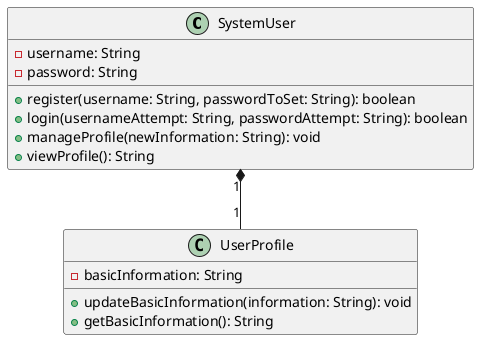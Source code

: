 @startuml

class SystemUser {
  - username: String
  - password: String
  + register(username: String, passwordToSet: String): boolean
  + login(usernameAttempt: String, passwordAttempt: String): boolean
  + manageProfile(newInformation: String): void
  + viewProfile(): String
}

class UserProfile {
  - basicInformation: String
  + updateBasicInformation(information: String): void
  + getBasicInformation(): String
}

SystemUser "1" *-- "1" UserProfile

@enduml